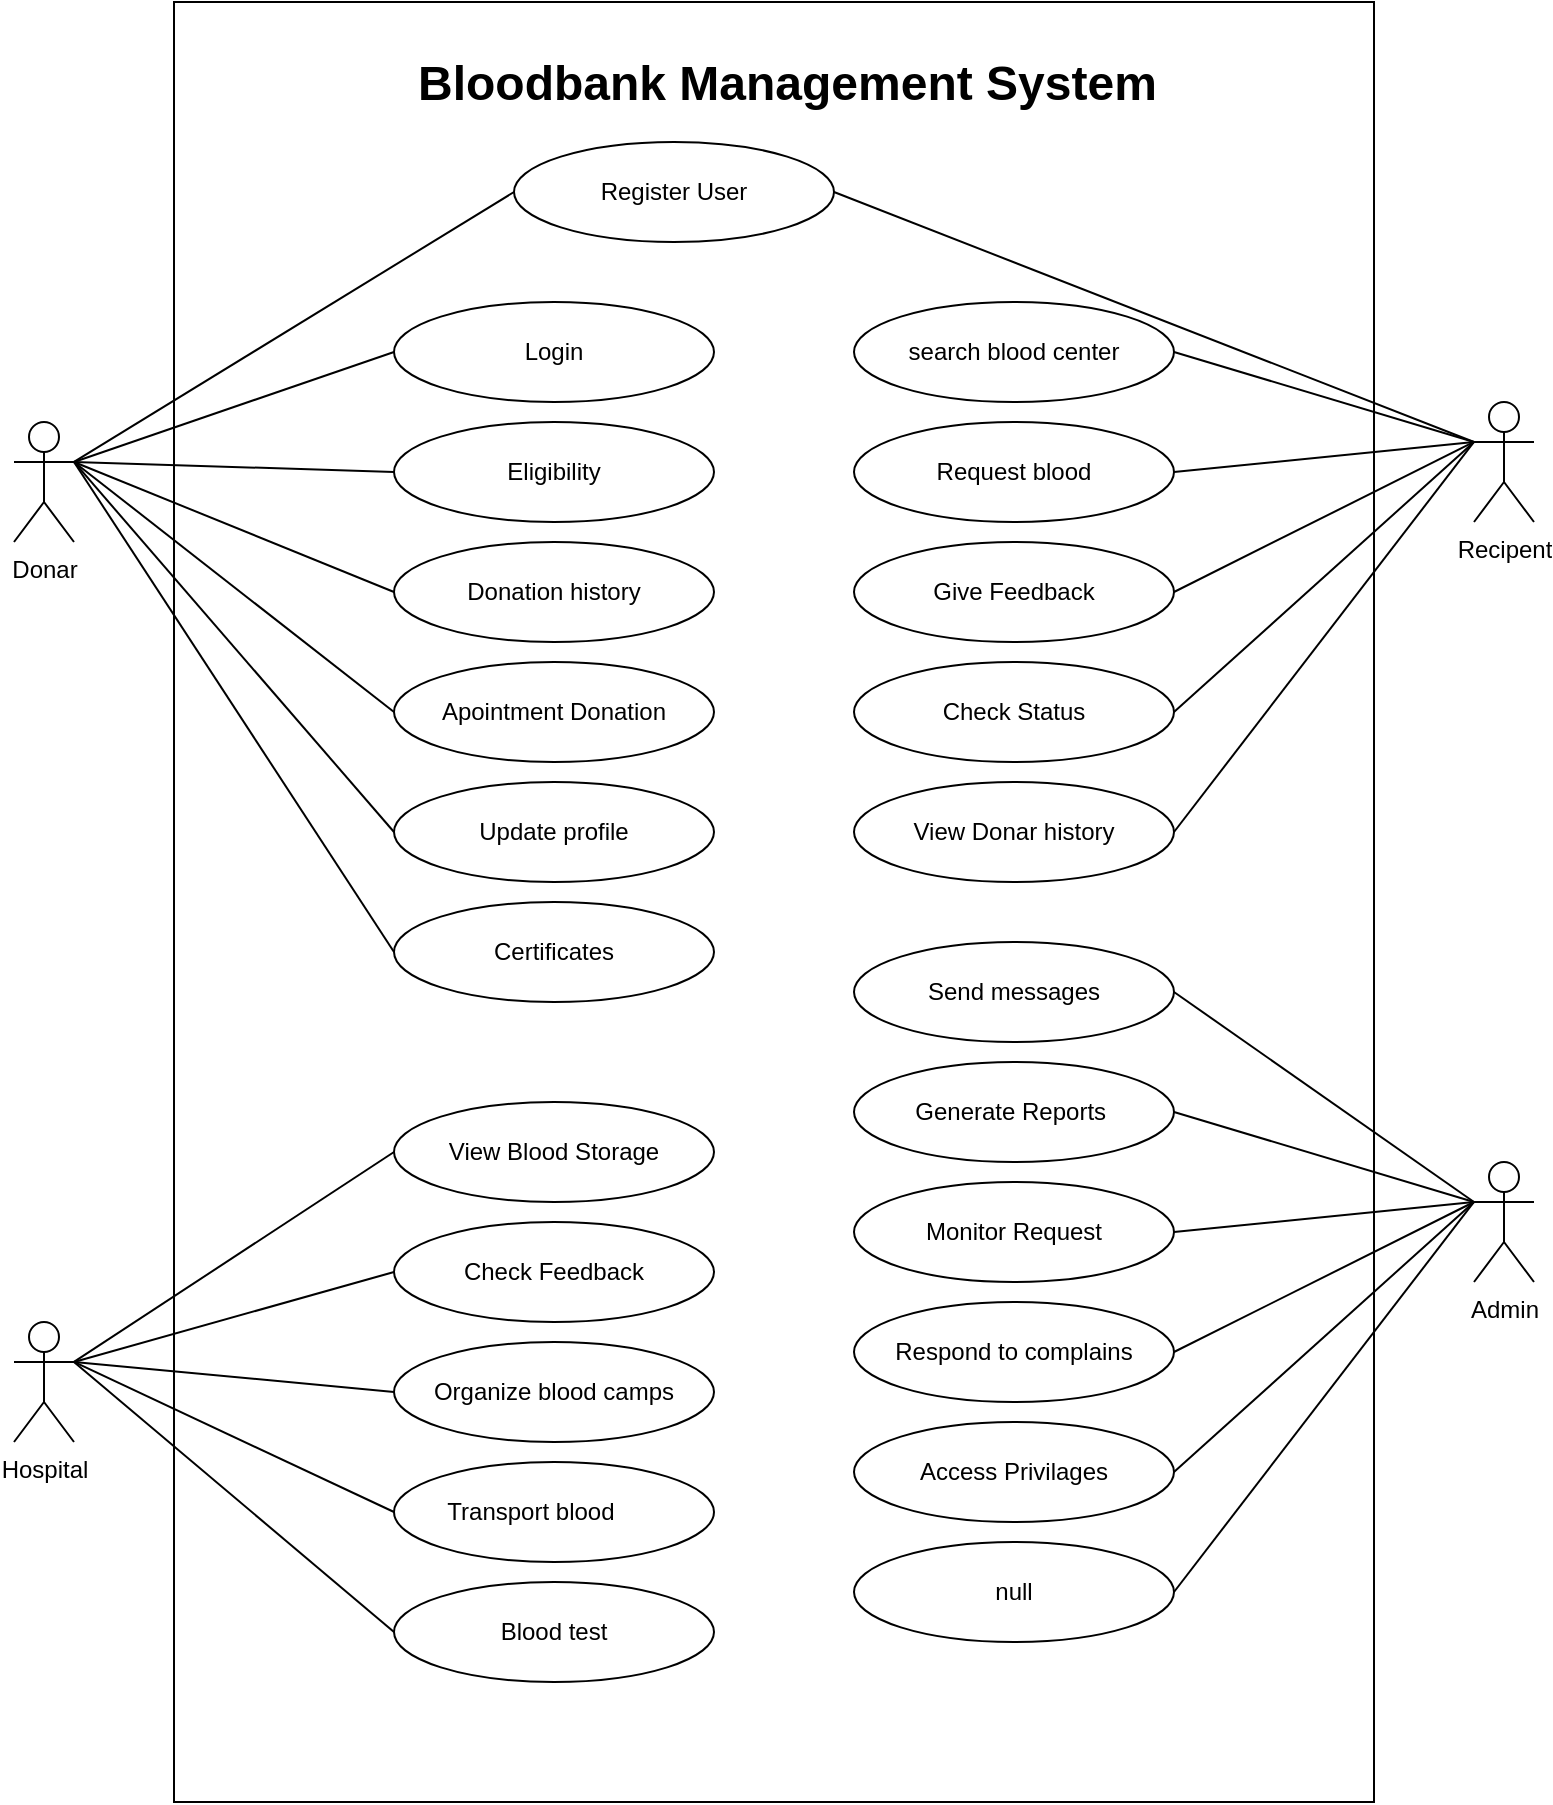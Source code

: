 <mxfile version="25.0.1">
  <diagram name="Page-1" id="7xtKeq4wm0HmQkQlRDKq">
    <mxGraphModel grid="1" page="1" gridSize="10" guides="1" tooltips="1" connect="1" arrows="1" fold="1" pageScale="1" pageWidth="850" pageHeight="1100" math="0" shadow="0">
      <root>
        <mxCell id="0" />
        <mxCell id="1" parent="0" />
        <mxCell id="oVlz8-3BBZwthBougQ5R-2" value="" style="rounded=0;whiteSpace=wrap;html=1;" vertex="1" parent="1">
          <mxGeometry x="120" y="20" width="600" height="900" as="geometry" />
        </mxCell>
        <mxCell id="oVlz8-3BBZwthBougQ5R-3" value="Register User" style="ellipse;whiteSpace=wrap;html=1;" vertex="1" parent="1">
          <mxGeometry x="290" y="90" width="160" height="50" as="geometry" />
        </mxCell>
        <mxCell id="oVlz8-3BBZwthBougQ5R-4" value="Login" style="ellipse;whiteSpace=wrap;html=1;" vertex="1" parent="1">
          <mxGeometry x="230" y="170" width="160" height="50" as="geometry" />
        </mxCell>
        <mxCell id="oVlz8-3BBZwthBougQ5R-15" value="Eligibility" style="ellipse;whiteSpace=wrap;html=1;" vertex="1" parent="1">
          <mxGeometry x="230" y="230" width="160" height="50" as="geometry" />
        </mxCell>
        <mxCell id="oVlz8-3BBZwthBougQ5R-16" value="Donation history" style="ellipse;whiteSpace=wrap;html=1;" vertex="1" parent="1">
          <mxGeometry x="230" y="290" width="160" height="50" as="geometry" />
        </mxCell>
        <mxCell id="oVlz8-3BBZwthBougQ5R-17" value="Apointment Donation" style="ellipse;whiteSpace=wrap;html=1;" vertex="1" parent="1">
          <mxGeometry x="230" y="350" width="160" height="50" as="geometry" />
        </mxCell>
        <mxCell id="oVlz8-3BBZwthBougQ5R-18" value="search blood center" style="ellipse;whiteSpace=wrap;html=1;" vertex="1" parent="1">
          <mxGeometry x="460" y="170" width="160" height="50" as="geometry" />
        </mxCell>
        <mxCell id="oVlz8-3BBZwthBougQ5R-19" value="Request blood" style="ellipse;whiteSpace=wrap;html=1;" vertex="1" parent="1">
          <mxGeometry x="460" y="230" width="160" height="50" as="geometry" />
        </mxCell>
        <mxCell id="oVlz8-3BBZwthBougQ5R-20" value="Give Feedback" style="ellipse;whiteSpace=wrap;html=1;" vertex="1" parent="1">
          <mxGeometry x="460" y="290" width="160" height="50" as="geometry" />
        </mxCell>
        <mxCell id="oVlz8-3BBZwthBougQ5R-22" value="Check Status" style="ellipse;whiteSpace=wrap;html=1;" vertex="1" parent="1">
          <mxGeometry x="460" y="350" width="160" height="50" as="geometry" />
        </mxCell>
        <mxCell id="oVlz8-3BBZwthBougQ5R-23" value="View Donar history" style="ellipse;whiteSpace=wrap;html=1;" vertex="1" parent="1">
          <mxGeometry x="460" y="410" width="160" height="50" as="geometry" />
        </mxCell>
        <mxCell id="oVlz8-3BBZwthBougQ5R-24" value="View Blood Storage" style="ellipse;whiteSpace=wrap;html=1;" vertex="1" parent="1">
          <mxGeometry x="230" y="570" width="160" height="50" as="geometry" />
        </mxCell>
        <mxCell id="oVlz8-3BBZwthBougQ5R-25" value="Organize blood camps" style="ellipse;whiteSpace=wrap;html=1;" vertex="1" parent="1">
          <mxGeometry x="230" y="690" width="160" height="50" as="geometry" />
        </mxCell>
        <mxCell id="oVlz8-3BBZwthBougQ5R-26" value="Check Feedback" style="ellipse;whiteSpace=wrap;html=1;" vertex="1" parent="1">
          <mxGeometry x="230" y="630" width="160" height="50" as="geometry" />
        </mxCell>
        <mxCell id="oVlz8-3BBZwthBougQ5R-27" value="Transport blood&amp;nbsp;&lt;span style=&quot;white-space: pre;&quot;&gt;&#x9;&lt;/span&gt;" style="ellipse;whiteSpace=wrap;html=1;" vertex="1" parent="1">
          <mxGeometry x="230" y="750" width="160" height="50" as="geometry" />
        </mxCell>
        <mxCell id="oVlz8-3BBZwthBougQ5R-28" value="Blood test" style="ellipse;whiteSpace=wrap;html=1;" vertex="1" parent="1">
          <mxGeometry x="230" y="810" width="160" height="50" as="geometry" />
        </mxCell>
        <mxCell id="oVlz8-3BBZwthBougQ5R-29" value="Send messages" style="ellipse;whiteSpace=wrap;html=1;" vertex="1" parent="1">
          <mxGeometry x="460" y="490" width="160" height="50" as="geometry" />
        </mxCell>
        <mxCell id="oVlz8-3BBZwthBougQ5R-30" value="Generate Reports&amp;nbsp;" style="ellipse;whiteSpace=wrap;html=1;" vertex="1" parent="1">
          <mxGeometry x="460" y="550" width="160" height="50" as="geometry" />
        </mxCell>
        <mxCell id="oVlz8-3BBZwthBougQ5R-31" value="Monitor Request" style="ellipse;whiteSpace=wrap;html=1;" vertex="1" parent="1">
          <mxGeometry x="460" y="610" width="160" height="50" as="geometry" />
        </mxCell>
        <mxCell id="oVlz8-3BBZwthBougQ5R-33" value="Respond to complains" style="ellipse;whiteSpace=wrap;html=1;" vertex="1" parent="1">
          <mxGeometry x="460" y="670" width="160" height="50" as="geometry" />
        </mxCell>
        <mxCell id="oVlz8-3BBZwthBougQ5R-34" value="Access Privilages" style="ellipse;whiteSpace=wrap;html=1;" vertex="1" parent="1">
          <mxGeometry x="460" y="730" width="160" height="50" as="geometry" />
        </mxCell>
        <mxCell id="oVlz8-3BBZwthBougQ5R-35" value="null" style="ellipse;whiteSpace=wrap;html=1;" vertex="1" parent="1">
          <mxGeometry x="460" y="790" width="160" height="50" as="geometry" />
        </mxCell>
        <mxCell id="oVlz8-3BBZwthBougQ5R-52" style="rounded=0;orthogonalLoop=1;jettySize=auto;html=1;exitX=1;exitY=0.333;exitDx=0;exitDy=0;exitPerimeter=0;entryX=0;entryY=0.5;entryDx=0;entryDy=0;endArrow=none;endFill=0;" edge="1" parent="1" source="oVlz8-3BBZwthBougQ5R-39" target="oVlz8-3BBZwthBougQ5R-3">
          <mxGeometry relative="1" as="geometry" />
        </mxCell>
        <mxCell id="oVlz8-3BBZwthBougQ5R-54" style="rounded=0;orthogonalLoop=1;jettySize=auto;html=1;exitX=1;exitY=0.333;exitDx=0;exitDy=0;exitPerimeter=0;entryX=0;entryY=0.5;entryDx=0;entryDy=0;endArrow=none;endFill=0;" edge="1" parent="1" source="oVlz8-3BBZwthBougQ5R-39" target="oVlz8-3BBZwthBougQ5R-4">
          <mxGeometry relative="1" as="geometry" />
        </mxCell>
        <mxCell id="oVlz8-3BBZwthBougQ5R-39" value="Donar" style="shape=umlActor;verticalLabelPosition=bottom;verticalAlign=top;html=1;outlineConnect=0;" vertex="1" parent="1">
          <mxGeometry x="40" y="230" width="30" height="60" as="geometry" />
        </mxCell>
        <mxCell id="oVlz8-3BBZwthBougQ5R-55" style="rounded=0;orthogonalLoop=1;jettySize=auto;html=1;exitX=1;exitY=0.333;exitDx=0;exitDy=0;exitPerimeter=0;entryX=0;entryY=0.5;entryDx=0;entryDy=0;endArrow=none;endFill=0;" edge="1" parent="1" source="oVlz8-3BBZwthBougQ5R-39" target="oVlz8-3BBZwthBougQ5R-15">
          <mxGeometry relative="1" as="geometry">
            <mxPoint x="80" y="250" as="sourcePoint" />
            <mxPoint x="240" y="145" as="targetPoint" />
          </mxGeometry>
        </mxCell>
        <mxCell id="oVlz8-3BBZwthBougQ5R-56" value="" style="endArrow=none;html=1;rounded=0;entryX=0;entryY=0.5;entryDx=0;entryDy=0;exitX=1;exitY=0.333;exitDx=0;exitDy=0;exitPerimeter=0;" edge="1" parent="1" source="oVlz8-3BBZwthBougQ5R-39" target="oVlz8-3BBZwthBougQ5R-16">
          <mxGeometry width="50" height="50" relative="1" as="geometry">
            <mxPoint x="110" y="280" as="sourcePoint" />
            <mxPoint x="270" y="235" as="targetPoint" />
          </mxGeometry>
        </mxCell>
        <mxCell id="oVlz8-3BBZwthBougQ5R-57" value="" style="endArrow=none;html=1;rounded=0;entryX=0;entryY=0.5;entryDx=0;entryDy=0;exitX=1;exitY=0.333;exitDx=0;exitDy=0;exitPerimeter=0;" edge="1" parent="1" source="oVlz8-3BBZwthBougQ5R-39" target="oVlz8-3BBZwthBougQ5R-17">
          <mxGeometry width="50" height="50" relative="1" as="geometry">
            <mxPoint x="120" y="290" as="sourcePoint" />
            <mxPoint x="280" y="245" as="targetPoint" />
          </mxGeometry>
        </mxCell>
        <mxCell id="oVlz8-3BBZwthBougQ5R-64" style="rounded=0;orthogonalLoop=1;jettySize=auto;html=1;exitX=1;exitY=0.333;exitDx=0;exitDy=0;exitPerimeter=0;entryX=0;entryY=0.5;entryDx=0;entryDy=0;endArrow=none;endFill=0;" edge="1" parent="1" source="oVlz8-3BBZwthBougQ5R-66">
          <mxGeometry relative="1" as="geometry">
            <mxPoint x="230" y="595" as="targetPoint" />
          </mxGeometry>
        </mxCell>
        <mxCell id="oVlz8-3BBZwthBougQ5R-65" style="rounded=0;orthogonalLoop=1;jettySize=auto;html=1;exitX=1;exitY=0.333;exitDx=0;exitDy=0;exitPerimeter=0;entryX=0;entryY=0.5;entryDx=0;entryDy=0;endArrow=none;endFill=0;" edge="1" parent="1" source="oVlz8-3BBZwthBougQ5R-66">
          <mxGeometry relative="1" as="geometry">
            <mxPoint x="230" y="655" as="targetPoint" />
          </mxGeometry>
        </mxCell>
        <mxCell id="oVlz8-3BBZwthBougQ5R-66" value="Hospital" style="shape=umlActor;verticalLabelPosition=bottom;verticalAlign=top;html=1;outlineConnect=0;" vertex="1" parent="1">
          <mxGeometry x="40" y="680" width="30" height="60" as="geometry" />
        </mxCell>
        <mxCell id="oVlz8-3BBZwthBougQ5R-67" style="rounded=0;orthogonalLoop=1;jettySize=auto;html=1;exitX=1;exitY=0.333;exitDx=0;exitDy=0;exitPerimeter=0;entryX=0;entryY=0.5;entryDx=0;entryDy=0;endArrow=none;endFill=0;" edge="1" parent="1" source="oVlz8-3BBZwthBougQ5R-66">
          <mxGeometry relative="1" as="geometry">
            <mxPoint x="80" y="710" as="sourcePoint" />
            <mxPoint x="230" y="715" as="targetPoint" />
          </mxGeometry>
        </mxCell>
        <mxCell id="oVlz8-3BBZwthBougQ5R-68" value="" style="endArrow=none;html=1;rounded=0;entryX=0;entryY=0.5;entryDx=0;entryDy=0;exitX=1;exitY=0.333;exitDx=0;exitDy=0;exitPerimeter=0;" edge="1" parent="1" source="oVlz8-3BBZwthBougQ5R-66">
          <mxGeometry width="50" height="50" relative="1" as="geometry">
            <mxPoint x="110" y="740" as="sourcePoint" />
            <mxPoint x="230" y="775" as="targetPoint" />
          </mxGeometry>
        </mxCell>
        <mxCell id="oVlz8-3BBZwthBougQ5R-69" value="" style="endArrow=none;html=1;rounded=0;entryX=0;entryY=0.5;entryDx=0;entryDy=0;exitX=1;exitY=0.333;exitDx=0;exitDy=0;exitPerimeter=0;" edge="1" parent="1" source="oVlz8-3BBZwthBougQ5R-66">
          <mxGeometry width="50" height="50" relative="1" as="geometry">
            <mxPoint x="120" y="750" as="sourcePoint" />
            <mxPoint x="230" y="835" as="targetPoint" />
          </mxGeometry>
        </mxCell>
        <mxCell id="oVlz8-3BBZwthBougQ5R-77" style="rounded=0;orthogonalLoop=1;jettySize=auto;html=1;exitX=0;exitY=0.333;exitDx=0;exitDy=0;exitPerimeter=0;entryX=1;entryY=0.5;entryDx=0;entryDy=0;endArrow=none;endFill=0;" edge="1" parent="1" source="oVlz8-3BBZwthBougQ5R-76" target="oVlz8-3BBZwthBougQ5R-18">
          <mxGeometry relative="1" as="geometry" />
        </mxCell>
        <mxCell id="oVlz8-3BBZwthBougQ5R-76" value="Recipent" style="shape=umlActor;verticalLabelPosition=bottom;verticalAlign=top;html=1;outlineConnect=0;" vertex="1" parent="1">
          <mxGeometry x="770" y="220" width="30" height="60" as="geometry" />
        </mxCell>
        <mxCell id="oVlz8-3BBZwthBougQ5R-78" style="rounded=0;orthogonalLoop=1;jettySize=auto;html=1;exitX=0;exitY=0.333;exitDx=0;exitDy=0;exitPerimeter=0;endArrow=none;endFill=0;entryX=1;entryY=0.5;entryDx=0;entryDy=0;" edge="1" parent="1" source="oVlz8-3BBZwthBougQ5R-76" target="oVlz8-3BBZwthBougQ5R-19">
          <mxGeometry relative="1" as="geometry">
            <mxPoint x="770" y="362.5" as="sourcePoint" />
            <mxPoint x="620" y="258" as="targetPoint" />
          </mxGeometry>
        </mxCell>
        <mxCell id="oVlz8-3BBZwthBougQ5R-85" style="rounded=0;orthogonalLoop=1;jettySize=auto;html=1;exitX=0;exitY=0.333;exitDx=0;exitDy=0;exitPerimeter=0;entryX=1;entryY=0.5;entryDx=0;entryDy=0;endArrow=none;endFill=0;" edge="1" parent="1" source="oVlz8-3BBZwthBougQ5R-76" target="oVlz8-3BBZwthBougQ5R-20">
          <mxGeometry relative="1" as="geometry">
            <mxPoint x="770" y="410" as="sourcePoint" />
            <mxPoint x="620" y="305" as="targetPoint" />
          </mxGeometry>
        </mxCell>
        <mxCell id="oVlz8-3BBZwthBougQ5R-86" style="rounded=0;orthogonalLoop=1;jettySize=auto;html=1;entryX=1;entryY=0.5;entryDx=0;entryDy=0;endArrow=none;endFill=0;exitX=0;exitY=0.333;exitDx=0;exitDy=0;exitPerimeter=0;" edge="1" parent="1" source="oVlz8-3BBZwthBougQ5R-76" target="oVlz8-3BBZwthBougQ5R-22">
          <mxGeometry relative="1" as="geometry">
            <mxPoint x="770" y="300" as="sourcePoint" />
            <mxPoint x="620" y="355" as="targetPoint" />
          </mxGeometry>
        </mxCell>
        <mxCell id="oVlz8-3BBZwthBougQ5R-87" style="rounded=0;orthogonalLoop=1;jettySize=auto;html=1;exitX=0;exitY=0.333;exitDx=0;exitDy=0;exitPerimeter=0;entryX=1;entryY=0.5;entryDx=0;entryDy=0;endArrow=none;endFill=0;" edge="1" parent="1" source="oVlz8-3BBZwthBougQ5R-76" target="oVlz8-3BBZwthBougQ5R-23">
          <mxGeometry relative="1" as="geometry">
            <mxPoint x="750" y="545" as="sourcePoint" />
            <mxPoint x="600" y="440" as="targetPoint" />
          </mxGeometry>
        </mxCell>
        <mxCell id="oVlz8-3BBZwthBougQ5R-107" style="rounded=0;orthogonalLoop=1;jettySize=auto;html=1;exitX=0;exitY=0.333;exitDx=0;exitDy=0;exitPerimeter=0;entryX=1;entryY=0.5;entryDx=0;entryDy=0;endArrow=none;endFill=0;" edge="1" parent="1" source="oVlz8-3BBZwthBougQ5R-100" target="oVlz8-3BBZwthBougQ5R-35">
          <mxGeometry relative="1" as="geometry" />
        </mxCell>
        <mxCell id="oVlz8-3BBZwthBougQ5R-100" value="Admin" style="shape=umlActor;verticalLabelPosition=bottom;verticalAlign=top;html=1;outlineConnect=0;" vertex="1" parent="1">
          <mxGeometry x="770" y="600" width="30" height="60" as="geometry" />
        </mxCell>
        <mxCell id="oVlz8-3BBZwthBougQ5R-101" style="rounded=0;orthogonalLoop=1;jettySize=auto;html=1;exitX=0;exitY=0.333;exitDx=0;exitDy=0;exitPerimeter=0;entryX=1;entryY=0.5;entryDx=0;entryDy=0;endArrow=none;endFill=0;" edge="1" parent="1" target="oVlz8-3BBZwthBougQ5R-29">
          <mxGeometry relative="1" as="geometry">
            <mxPoint x="770" y="620" as="sourcePoint" />
            <mxPoint x="620" y="515" as="targetPoint" />
          </mxGeometry>
        </mxCell>
        <mxCell id="oVlz8-3BBZwthBougQ5R-102" style="rounded=0;orthogonalLoop=1;jettySize=auto;html=1;exitX=0;exitY=0.333;exitDx=0;exitDy=0;exitPerimeter=0;endArrow=none;endFill=0;entryX=1;entryY=0.5;entryDx=0;entryDy=0;" edge="1" parent="1" target="oVlz8-3BBZwthBougQ5R-30">
          <mxGeometry relative="1" as="geometry">
            <mxPoint x="770" y="620" as="sourcePoint" />
            <mxPoint x="620" y="575" as="targetPoint" />
          </mxGeometry>
        </mxCell>
        <mxCell id="oVlz8-3BBZwthBougQ5R-103" style="rounded=0;orthogonalLoop=1;jettySize=auto;html=1;exitX=0;exitY=0.333;exitDx=0;exitDy=0;exitPerimeter=0;entryX=1;entryY=0.5;entryDx=0;entryDy=0;endArrow=none;endFill=0;" edge="1" parent="1" target="oVlz8-3BBZwthBougQ5R-31">
          <mxGeometry relative="1" as="geometry">
            <mxPoint x="770" y="620" as="sourcePoint" />
            <mxPoint x="620" y="635" as="targetPoint" />
          </mxGeometry>
        </mxCell>
        <mxCell id="oVlz8-3BBZwthBougQ5R-104" style="rounded=0;orthogonalLoop=1;jettySize=auto;html=1;entryX=1;entryY=0.5;entryDx=0;entryDy=0;endArrow=none;endFill=0;exitX=0;exitY=0.333;exitDx=0;exitDy=0;exitPerimeter=0;" edge="1" parent="1" target="oVlz8-3BBZwthBougQ5R-33">
          <mxGeometry relative="1" as="geometry">
            <mxPoint x="770" y="620" as="sourcePoint" />
            <mxPoint x="620" y="695" as="targetPoint" />
          </mxGeometry>
        </mxCell>
        <mxCell id="oVlz8-3BBZwthBougQ5R-105" style="rounded=0;orthogonalLoop=1;jettySize=auto;html=1;exitX=0;exitY=0.333;exitDx=0;exitDy=0;exitPerimeter=0;entryX=1;entryY=0.5;entryDx=0;entryDy=0;endArrow=none;endFill=0;" edge="1" parent="1" source="oVlz8-3BBZwthBougQ5R-100" target="oVlz8-3BBZwthBougQ5R-34">
          <mxGeometry relative="1" as="geometry">
            <mxPoint x="770" y="620" as="sourcePoint" />
            <mxPoint x="620" y="755" as="targetPoint" />
          </mxGeometry>
        </mxCell>
        <mxCell id="oVlz8-3BBZwthBougQ5R-109" value="&lt;h1 style=&quot;margin-top: 0px;&quot;&gt;Bloodbank Management System&lt;/h1&gt;" style="text;html=1;whiteSpace=wrap;overflow=hidden;rounded=0;" vertex="1" parent="1">
          <mxGeometry x="240" y="40" width="430" height="50" as="geometry" />
        </mxCell>
        <mxCell id="GbYZ_7t2dMc6QBxDH4hZ-1" value="Update profile" style="ellipse;whiteSpace=wrap;html=1;" vertex="1" parent="1">
          <mxGeometry x="230" y="410" width="160" height="50" as="geometry" />
        </mxCell>
        <mxCell id="GbYZ_7t2dMc6QBxDH4hZ-2" value="Certificates" style="ellipse;whiteSpace=wrap;html=1;" vertex="1" parent="1">
          <mxGeometry x="230" y="470" width="160" height="50" as="geometry" />
        </mxCell>
        <mxCell id="GbYZ_7t2dMc6QBxDH4hZ-5" value="" style="endArrow=none;html=1;rounded=0;exitX=1;exitY=0.333;exitDx=0;exitDy=0;exitPerimeter=0;entryX=0;entryY=0.5;entryDx=0;entryDy=0;" edge="1" parent="1" source="oVlz8-3BBZwthBougQ5R-39" target="GbYZ_7t2dMc6QBxDH4hZ-1">
          <mxGeometry width="50" height="50" relative="1" as="geometry">
            <mxPoint x="70" y="300" as="sourcePoint" />
            <mxPoint x="230" y="430" as="targetPoint" />
          </mxGeometry>
        </mxCell>
        <mxCell id="GbYZ_7t2dMc6QBxDH4hZ-6" value="" style="endArrow=none;html=1;rounded=0;entryX=0;entryY=0.5;entryDx=0;entryDy=0;exitX=1;exitY=0.333;exitDx=0;exitDy=0;exitPerimeter=0;" edge="1" parent="1" source="oVlz8-3BBZwthBougQ5R-39" target="GbYZ_7t2dMc6QBxDH4hZ-2">
          <mxGeometry width="50" height="50" relative="1" as="geometry">
            <mxPoint x="60" y="360" as="sourcePoint" />
            <mxPoint x="220" y="495" as="targetPoint" />
          </mxGeometry>
        </mxCell>
        <mxCell id="GbYZ_7t2dMc6QBxDH4hZ-7" style="rounded=0;orthogonalLoop=1;jettySize=auto;html=1;exitX=0;exitY=0.333;exitDx=0;exitDy=0;exitPerimeter=0;entryX=1;entryY=0.5;entryDx=0;entryDy=0;endArrow=none;endFill=0;" edge="1" parent="1" source="oVlz8-3BBZwthBougQ5R-76" target="oVlz8-3BBZwthBougQ5R-3">
          <mxGeometry relative="1" as="geometry">
            <mxPoint x="790" y="270" as="sourcePoint" />
            <mxPoint x="630" y="160" as="targetPoint" />
          </mxGeometry>
        </mxCell>
      </root>
    </mxGraphModel>
  </diagram>
</mxfile>
